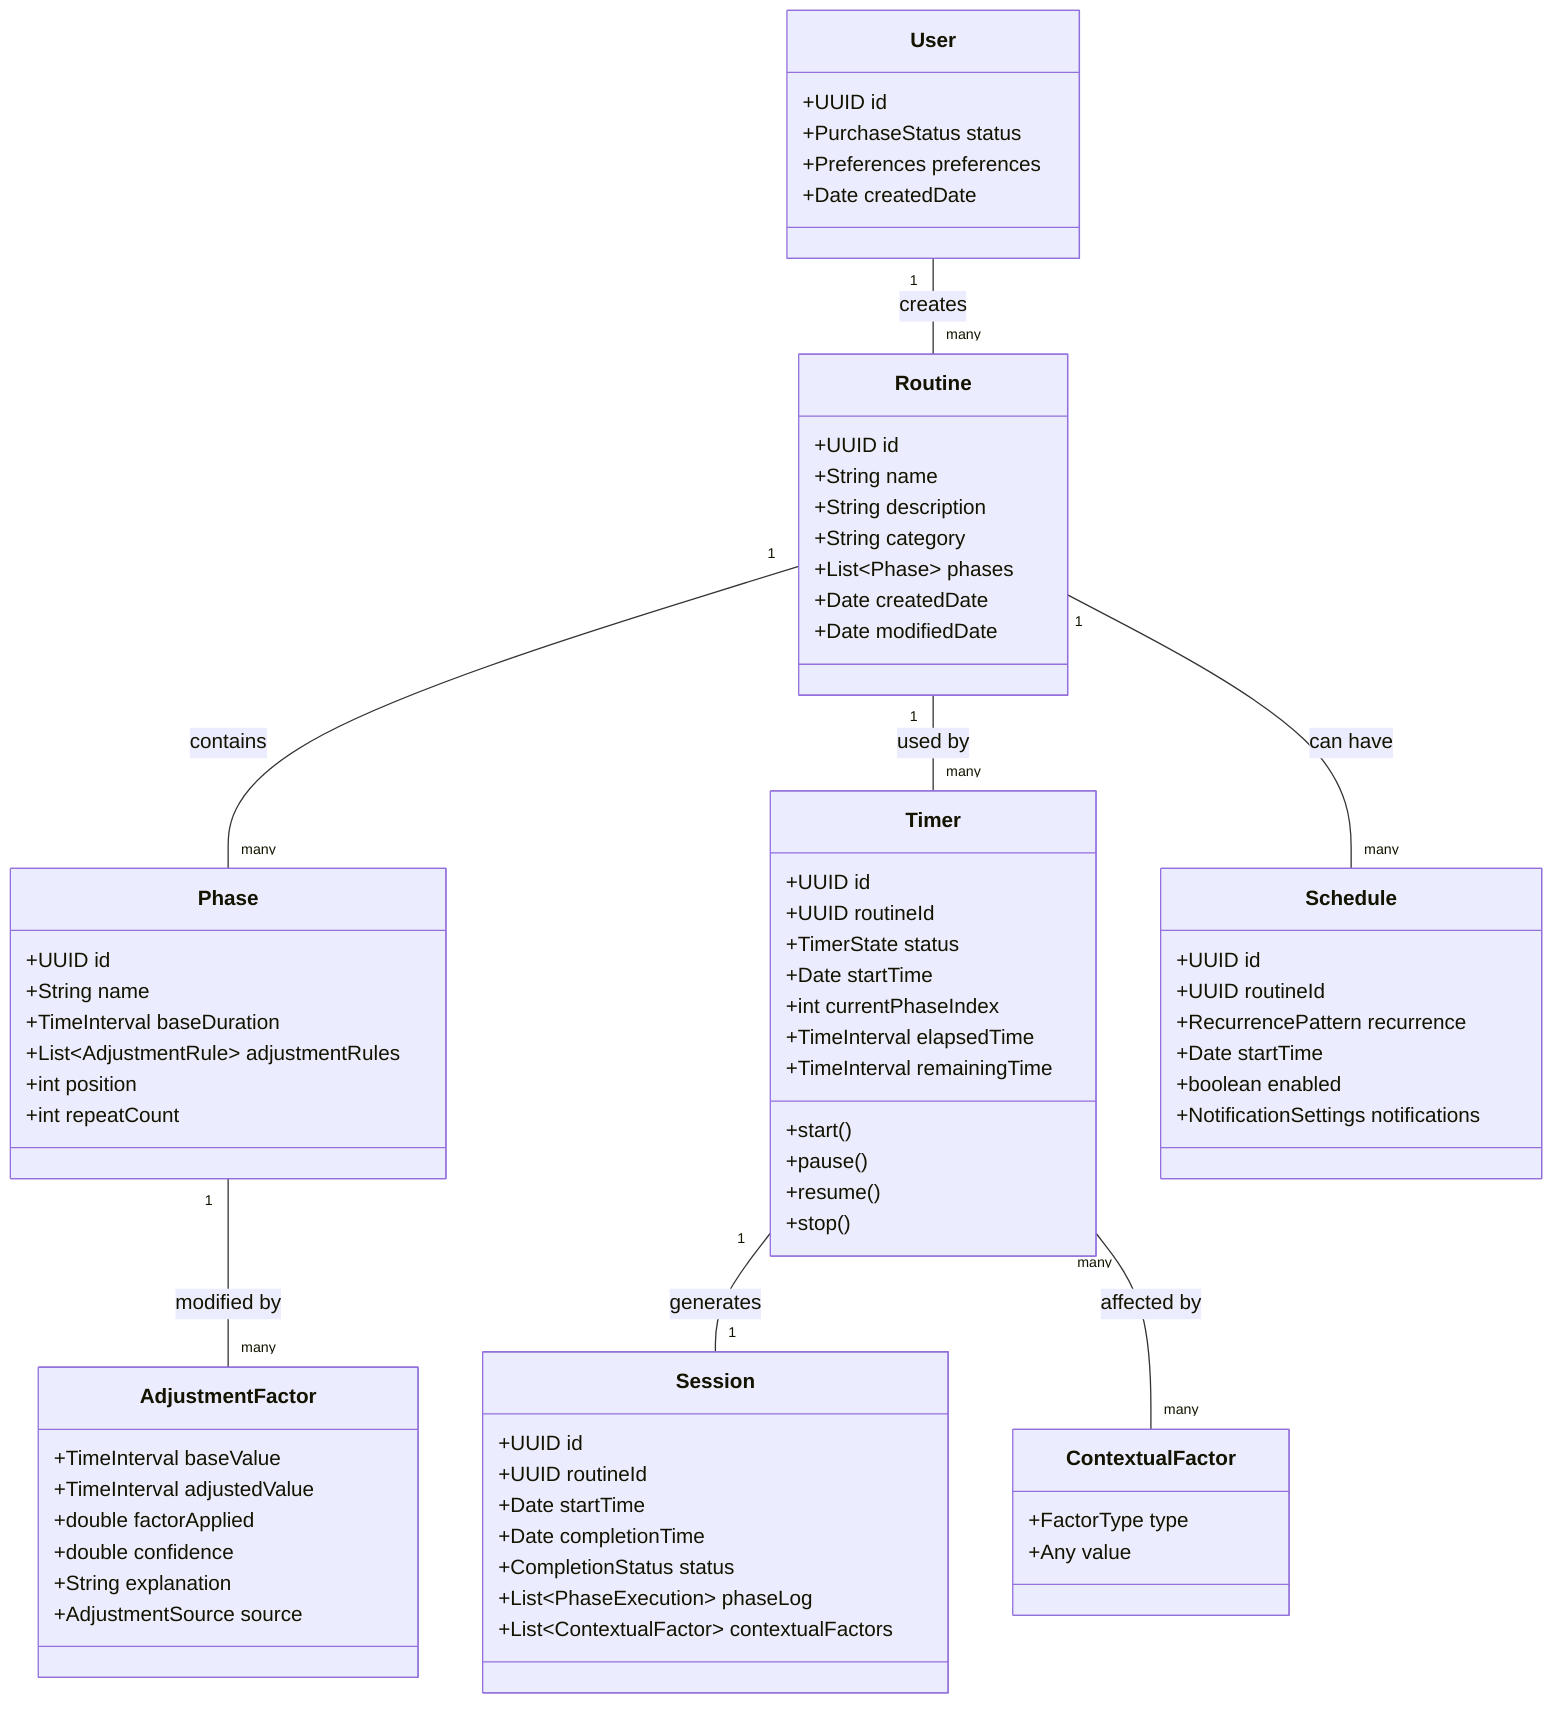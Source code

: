 %% Domain Model for AI-Native Timer
classDiagram
    class User {
        +UUID id
        +PurchaseStatus status
        +Preferences preferences
        +Date createdDate
    }
    
    class Routine {
        +UUID id
        +String name
        +String description
        +String category
        +List~Phase~ phases
        +Date createdDate
        +Date modifiedDate
    }
    
    class Phase {
        +UUID id
        +String name
        +TimeInterval baseDuration
        +List~AdjustmentRule~ adjustmentRules
        +int position
        +int repeatCount
    }
    
    class Timer {
        +UUID id
        +UUID routineId
        +TimerState status
        +Date startTime
        +int currentPhaseIndex
        +TimeInterval elapsedTime
        +TimeInterval remainingTime
        +start()
        +pause()
        +resume()
        +stop()
    }
    
    class Session {
        +UUID id
        +UUID routineId
        +Date startTime
        +Date completionTime
        +CompletionStatus status
        +List~PhaseExecution~ phaseLog
        +List~ContextualFactor~ contextualFactors
    }
    
    class Schedule {
        +UUID id
        +UUID routineId
        +RecurrencePattern recurrence
        +Date startTime
        +boolean enabled
        +NotificationSettings notifications
    }
    
    class ContextualFactor {
        +FactorType type
        +Any value
    }
    
    class AdjustmentFactor {
        +TimeInterval baseValue
        +TimeInterval adjustedValue
        +double factorApplied
        +double confidence
        +String explanation
        +AdjustmentSource source
    }
    
    User "1" -- "many" Routine : creates
    Routine "1" -- "many" Phase : contains
    Routine "1" -- "many" Timer : used by
    Timer "1" -- "1" Session : generates
    Routine "1" -- "many" Schedule : can have
    Timer "many" -- "many" ContextualFactor : affected by
    Phase "1" -- "many" AdjustmentFactor : modified by